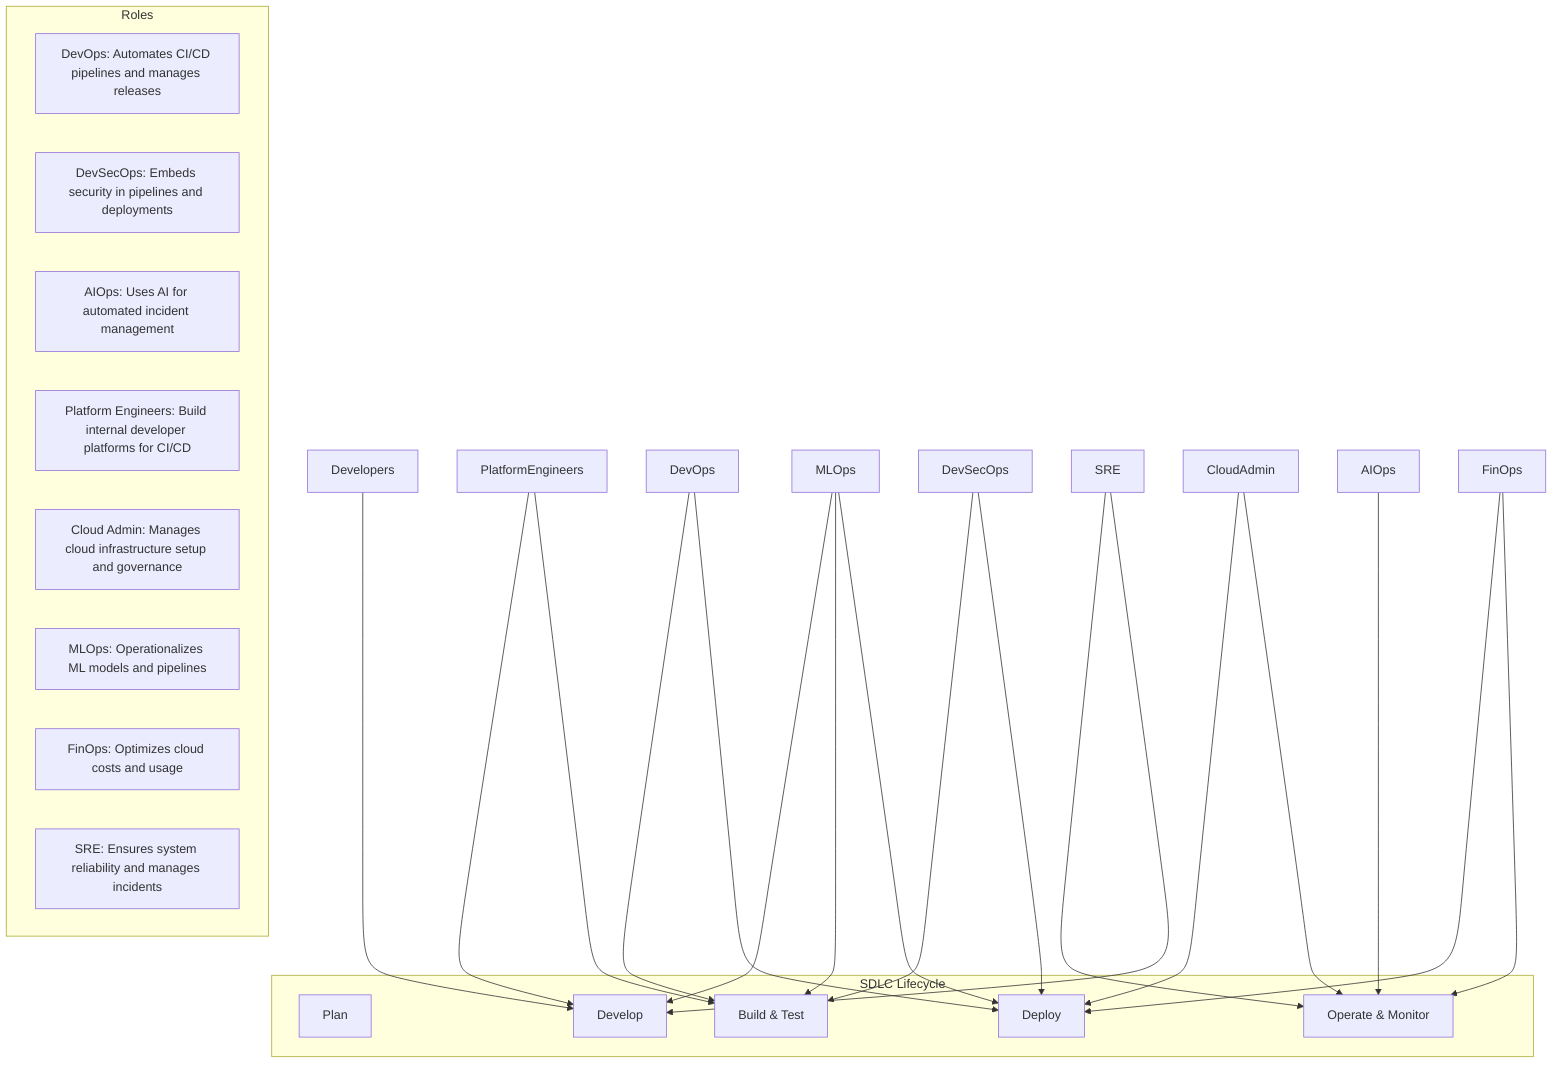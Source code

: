 graph TD
    subgraph SDLC Lifecycle
        P[Plan]
        D[Develop]
        BT[Build & Test]
        DP[Deploy]
        OM[Operate & Monitor]
    end

    %% Roles and mapping
    Developers --> D
    DevOps --> BT
    DevOps --> DP
    DevSecOps --> BT
    DevSecOps --> DP
    AIOps --> OM
    PlatformEngineers --> D
    PlatformEngineers --> BT
    CloudAdmin --> DP
    CloudAdmin --> OM
    MLOps --> D
    MLOps --> BT
    MLOps --> DP
    FinOps --> DP
    FinOps --> OM
    SRE --> OM
    SRE --> D

    %% Role Descriptions
    subgraph Roles
        DevOpsRole[DevOps: Automates CI/CD pipelines and manages releases]
        DevSecOpsRole[DevSecOps: Embeds security in pipelines and deployments]
        AIOpsRole[AIOps: Uses AI for automated incident management]
        PlatformRole[Platform Engineers: Build internal developer platforms for CI/CD]
        CloudAdminRole[Cloud Admin: Manages cloud infrastructure setup and governance]
        MLOpsRole[MLOps: Operationalizes ML models and pipelines]
        FinOpsRole[FinOps: Optimizes cloud costs and usage]
        SRERole[SRE: Ensures system reliability and manages incidents]
    end